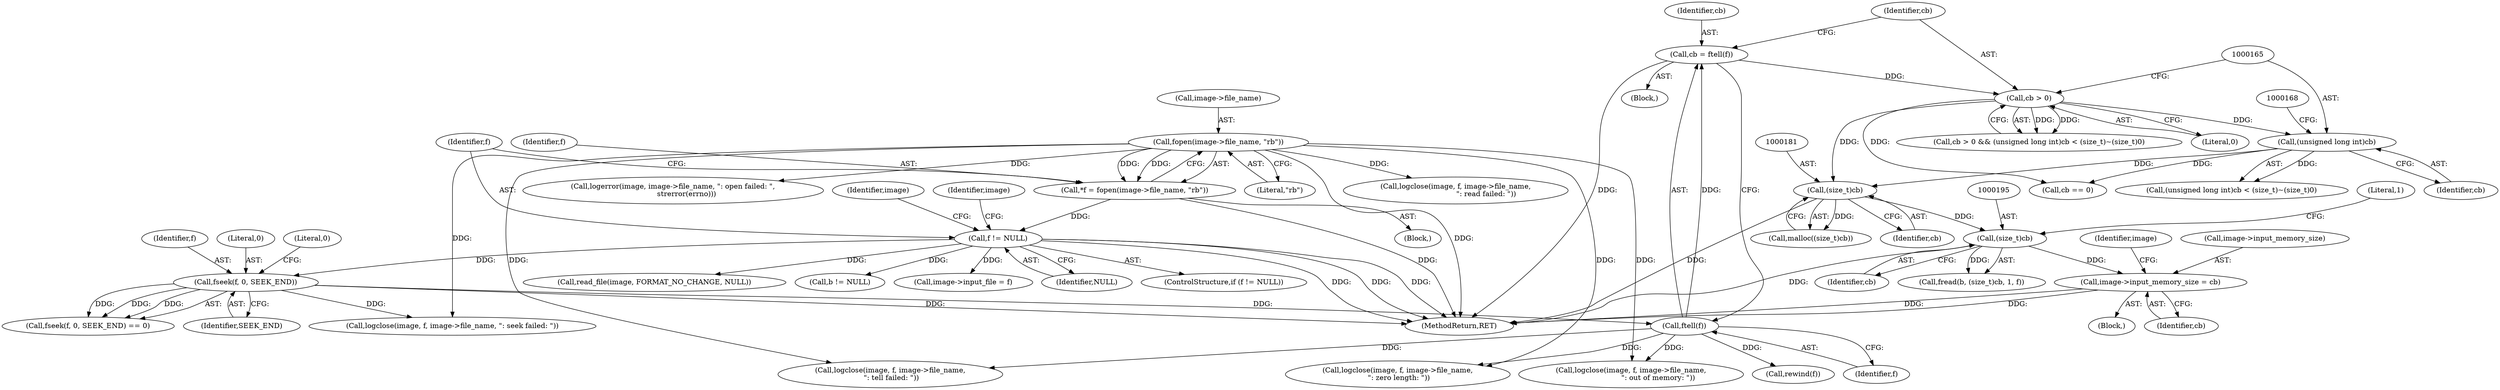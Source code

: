 digraph "0_Android_9d4853418ab2f754c2b63e091c29c5529b8b86ca_30@pointer" {
"1000203" [label="(Call,image->input_memory_size = cb)"];
"1000194" [label="(Call,(size_t)cb)"];
"1000180" [label="(Call,(size_t)cb)"];
"1000164" [label="(Call,(unsigned long int)cb)"];
"1000160" [label="(Call,cb > 0)"];
"1000154" [label="(Call,cb = ftell(f))"];
"1000156" [label="(Call,ftell(f))"];
"1000147" [label="(Call,fseek(f, 0, SEEK_END))"];
"1000128" [label="(Call,f != NULL)"];
"1000120" [label="(Call,*f = fopen(image->file_name, \"rb\"))"];
"1000122" [label="(Call,fopen(image->file_name, \"rb\"))"];
"1000129" [label="(Identifier,f)"];
"1000161" [label="(Identifier,cb)"];
"1000127" [label="(ControlStructure,if (f != NULL))"];
"1000157" [label="(Identifier,f)"];
"1000207" [label="(Identifier,cb)"];
"1000267" [label="(Call,logerror(image, image->file_name, \": open failed: \",\n            strerror(errno)))"];
"1000163" [label="(Call,(unsigned long int)cb < (size_t)~(size_t)0)"];
"1000160" [label="(Call,cb > 0)"];
"1000200" [label="(Block,)"];
"1000197" [label="(Literal,1)"];
"1000150" [label="(Identifier,SEEK_END)"];
"1000280" [label="(MethodReturn,RET)"];
"1000164" [label="(Call,(unsigned long int)cb)"];
"1000152" [label="(Block,)"];
"1000276" [label="(Call,read_file(image, FORMAT_NO_CHANGE, NULL))"];
"1000227" [label="(Call,logclose(image, f, image->file_name,\n                        \": out of memory: \"))"];
"1000128" [label="(Call,f != NULL)"];
"1000258" [label="(Call,logclose(image, f, image->file_name, \": seek failed: \"))"];
"1000182" [label="(Identifier,cb)"];
"1000166" [label="(Identifier,cb)"];
"1000156" [label="(Call,ftell(f))"];
"1000180" [label="(Call,(size_t)cb)"];
"1000204" [label="(Call,image->input_memory_size)"];
"1000196" [label="(Identifier,cb)"];
"1000126" [label="(Literal,\"rb\")"];
"1000249" [label="(Call,logclose(image, f, image->file_name,\n \": tell failed: \"))"];
"1000123" [label="(Call,image->file_name)"];
"1000192" [label="(Call,fread(b, (size_t)cb, 1, f))"];
"1000218" [label="(Call,logclose(image, f, image->file_name,\n                           \": read failed: \"))"];
"1000135" [label="(Identifier,image)"];
"1000188" [label="(Call,rewind(f))"];
"1000194" [label="(Call,(size_t)cb)"];
"1000121" [label="(Identifier,f)"];
"1000184" [label="(Call,b != NULL)"];
"1000148" [label="(Identifier,f)"];
"1000179" [label="(Call,malloc((size_t)cb))"];
"1000203" [label="(Call,image->input_memory_size = cb)"];
"1000159" [label="(Call,cb > 0 && (unsigned long int)cb < (size_t)~(size_t)0)"];
"1000155" [label="(Identifier,cb)"];
"1000162" [label="(Literal,0)"];
"1000120" [label="(Call,*f = fopen(image->file_name, \"rb\"))"];
"1000210" [label="(Identifier,image)"];
"1000154" [label="(Call,cb = ftell(f))"];
"1000146" [label="(Call,fseek(f, 0, SEEK_END) == 0)"];
"1000138" [label="(Call,image->input_file = f)"];
"1000122" [label="(Call,fopen(image->file_name, \"rb\"))"];
"1000236" [label="(Call,cb == 0)"];
"1000149" [label="(Literal,0)"];
"1000268" [label="(Identifier,image)"];
"1000151" [label="(Literal,0)"];
"1000118" [label="(Block,)"];
"1000147" [label="(Call,fseek(f, 0, SEEK_END))"];
"1000130" [label="(Identifier,NULL)"];
"1000240" [label="(Call,logclose(image, f, image->file_name,\n \": zero length: \"))"];
"1000203" -> "1000200"  [label="AST: "];
"1000203" -> "1000207"  [label="CFG: "];
"1000204" -> "1000203"  [label="AST: "];
"1000207" -> "1000203"  [label="AST: "];
"1000210" -> "1000203"  [label="CFG: "];
"1000203" -> "1000280"  [label="DDG: "];
"1000203" -> "1000280"  [label="DDG: "];
"1000194" -> "1000203"  [label="DDG: "];
"1000194" -> "1000192"  [label="AST: "];
"1000194" -> "1000196"  [label="CFG: "];
"1000195" -> "1000194"  [label="AST: "];
"1000196" -> "1000194"  [label="AST: "];
"1000197" -> "1000194"  [label="CFG: "];
"1000194" -> "1000280"  [label="DDG: "];
"1000194" -> "1000192"  [label="DDG: "];
"1000180" -> "1000194"  [label="DDG: "];
"1000180" -> "1000179"  [label="AST: "];
"1000180" -> "1000182"  [label="CFG: "];
"1000181" -> "1000180"  [label="AST: "];
"1000182" -> "1000180"  [label="AST: "];
"1000179" -> "1000180"  [label="CFG: "];
"1000180" -> "1000280"  [label="DDG: "];
"1000180" -> "1000179"  [label="DDG: "];
"1000164" -> "1000180"  [label="DDG: "];
"1000160" -> "1000180"  [label="DDG: "];
"1000164" -> "1000163"  [label="AST: "];
"1000164" -> "1000166"  [label="CFG: "];
"1000165" -> "1000164"  [label="AST: "];
"1000166" -> "1000164"  [label="AST: "];
"1000168" -> "1000164"  [label="CFG: "];
"1000164" -> "1000163"  [label="DDG: "];
"1000160" -> "1000164"  [label="DDG: "];
"1000164" -> "1000236"  [label="DDG: "];
"1000160" -> "1000159"  [label="AST: "];
"1000160" -> "1000162"  [label="CFG: "];
"1000161" -> "1000160"  [label="AST: "];
"1000162" -> "1000160"  [label="AST: "];
"1000165" -> "1000160"  [label="CFG: "];
"1000159" -> "1000160"  [label="CFG: "];
"1000160" -> "1000159"  [label="DDG: "];
"1000160" -> "1000159"  [label="DDG: "];
"1000154" -> "1000160"  [label="DDG: "];
"1000160" -> "1000236"  [label="DDG: "];
"1000154" -> "1000152"  [label="AST: "];
"1000154" -> "1000156"  [label="CFG: "];
"1000155" -> "1000154"  [label="AST: "];
"1000156" -> "1000154"  [label="AST: "];
"1000161" -> "1000154"  [label="CFG: "];
"1000154" -> "1000280"  [label="DDG: "];
"1000156" -> "1000154"  [label="DDG: "];
"1000156" -> "1000157"  [label="CFG: "];
"1000157" -> "1000156"  [label="AST: "];
"1000147" -> "1000156"  [label="DDG: "];
"1000156" -> "1000188"  [label="DDG: "];
"1000156" -> "1000227"  [label="DDG: "];
"1000156" -> "1000240"  [label="DDG: "];
"1000156" -> "1000249"  [label="DDG: "];
"1000147" -> "1000146"  [label="AST: "];
"1000147" -> "1000150"  [label="CFG: "];
"1000148" -> "1000147"  [label="AST: "];
"1000149" -> "1000147"  [label="AST: "];
"1000150" -> "1000147"  [label="AST: "];
"1000151" -> "1000147"  [label="CFG: "];
"1000147" -> "1000280"  [label="DDG: "];
"1000147" -> "1000146"  [label="DDG: "];
"1000147" -> "1000146"  [label="DDG: "];
"1000147" -> "1000146"  [label="DDG: "];
"1000128" -> "1000147"  [label="DDG: "];
"1000147" -> "1000258"  [label="DDG: "];
"1000128" -> "1000127"  [label="AST: "];
"1000128" -> "1000130"  [label="CFG: "];
"1000129" -> "1000128"  [label="AST: "];
"1000130" -> "1000128"  [label="AST: "];
"1000135" -> "1000128"  [label="CFG: "];
"1000268" -> "1000128"  [label="CFG: "];
"1000128" -> "1000280"  [label="DDG: "];
"1000128" -> "1000280"  [label="DDG: "];
"1000128" -> "1000280"  [label="DDG: "];
"1000120" -> "1000128"  [label="DDG: "];
"1000128" -> "1000138"  [label="DDG: "];
"1000128" -> "1000184"  [label="DDG: "];
"1000128" -> "1000276"  [label="DDG: "];
"1000120" -> "1000118"  [label="AST: "];
"1000120" -> "1000122"  [label="CFG: "];
"1000121" -> "1000120"  [label="AST: "];
"1000122" -> "1000120"  [label="AST: "];
"1000129" -> "1000120"  [label="CFG: "];
"1000120" -> "1000280"  [label="DDG: "];
"1000122" -> "1000120"  [label="DDG: "];
"1000122" -> "1000120"  [label="DDG: "];
"1000122" -> "1000126"  [label="CFG: "];
"1000123" -> "1000122"  [label="AST: "];
"1000126" -> "1000122"  [label="AST: "];
"1000122" -> "1000280"  [label="DDG: "];
"1000122" -> "1000218"  [label="DDG: "];
"1000122" -> "1000227"  [label="DDG: "];
"1000122" -> "1000240"  [label="DDG: "];
"1000122" -> "1000249"  [label="DDG: "];
"1000122" -> "1000258"  [label="DDG: "];
"1000122" -> "1000267"  [label="DDG: "];
}
